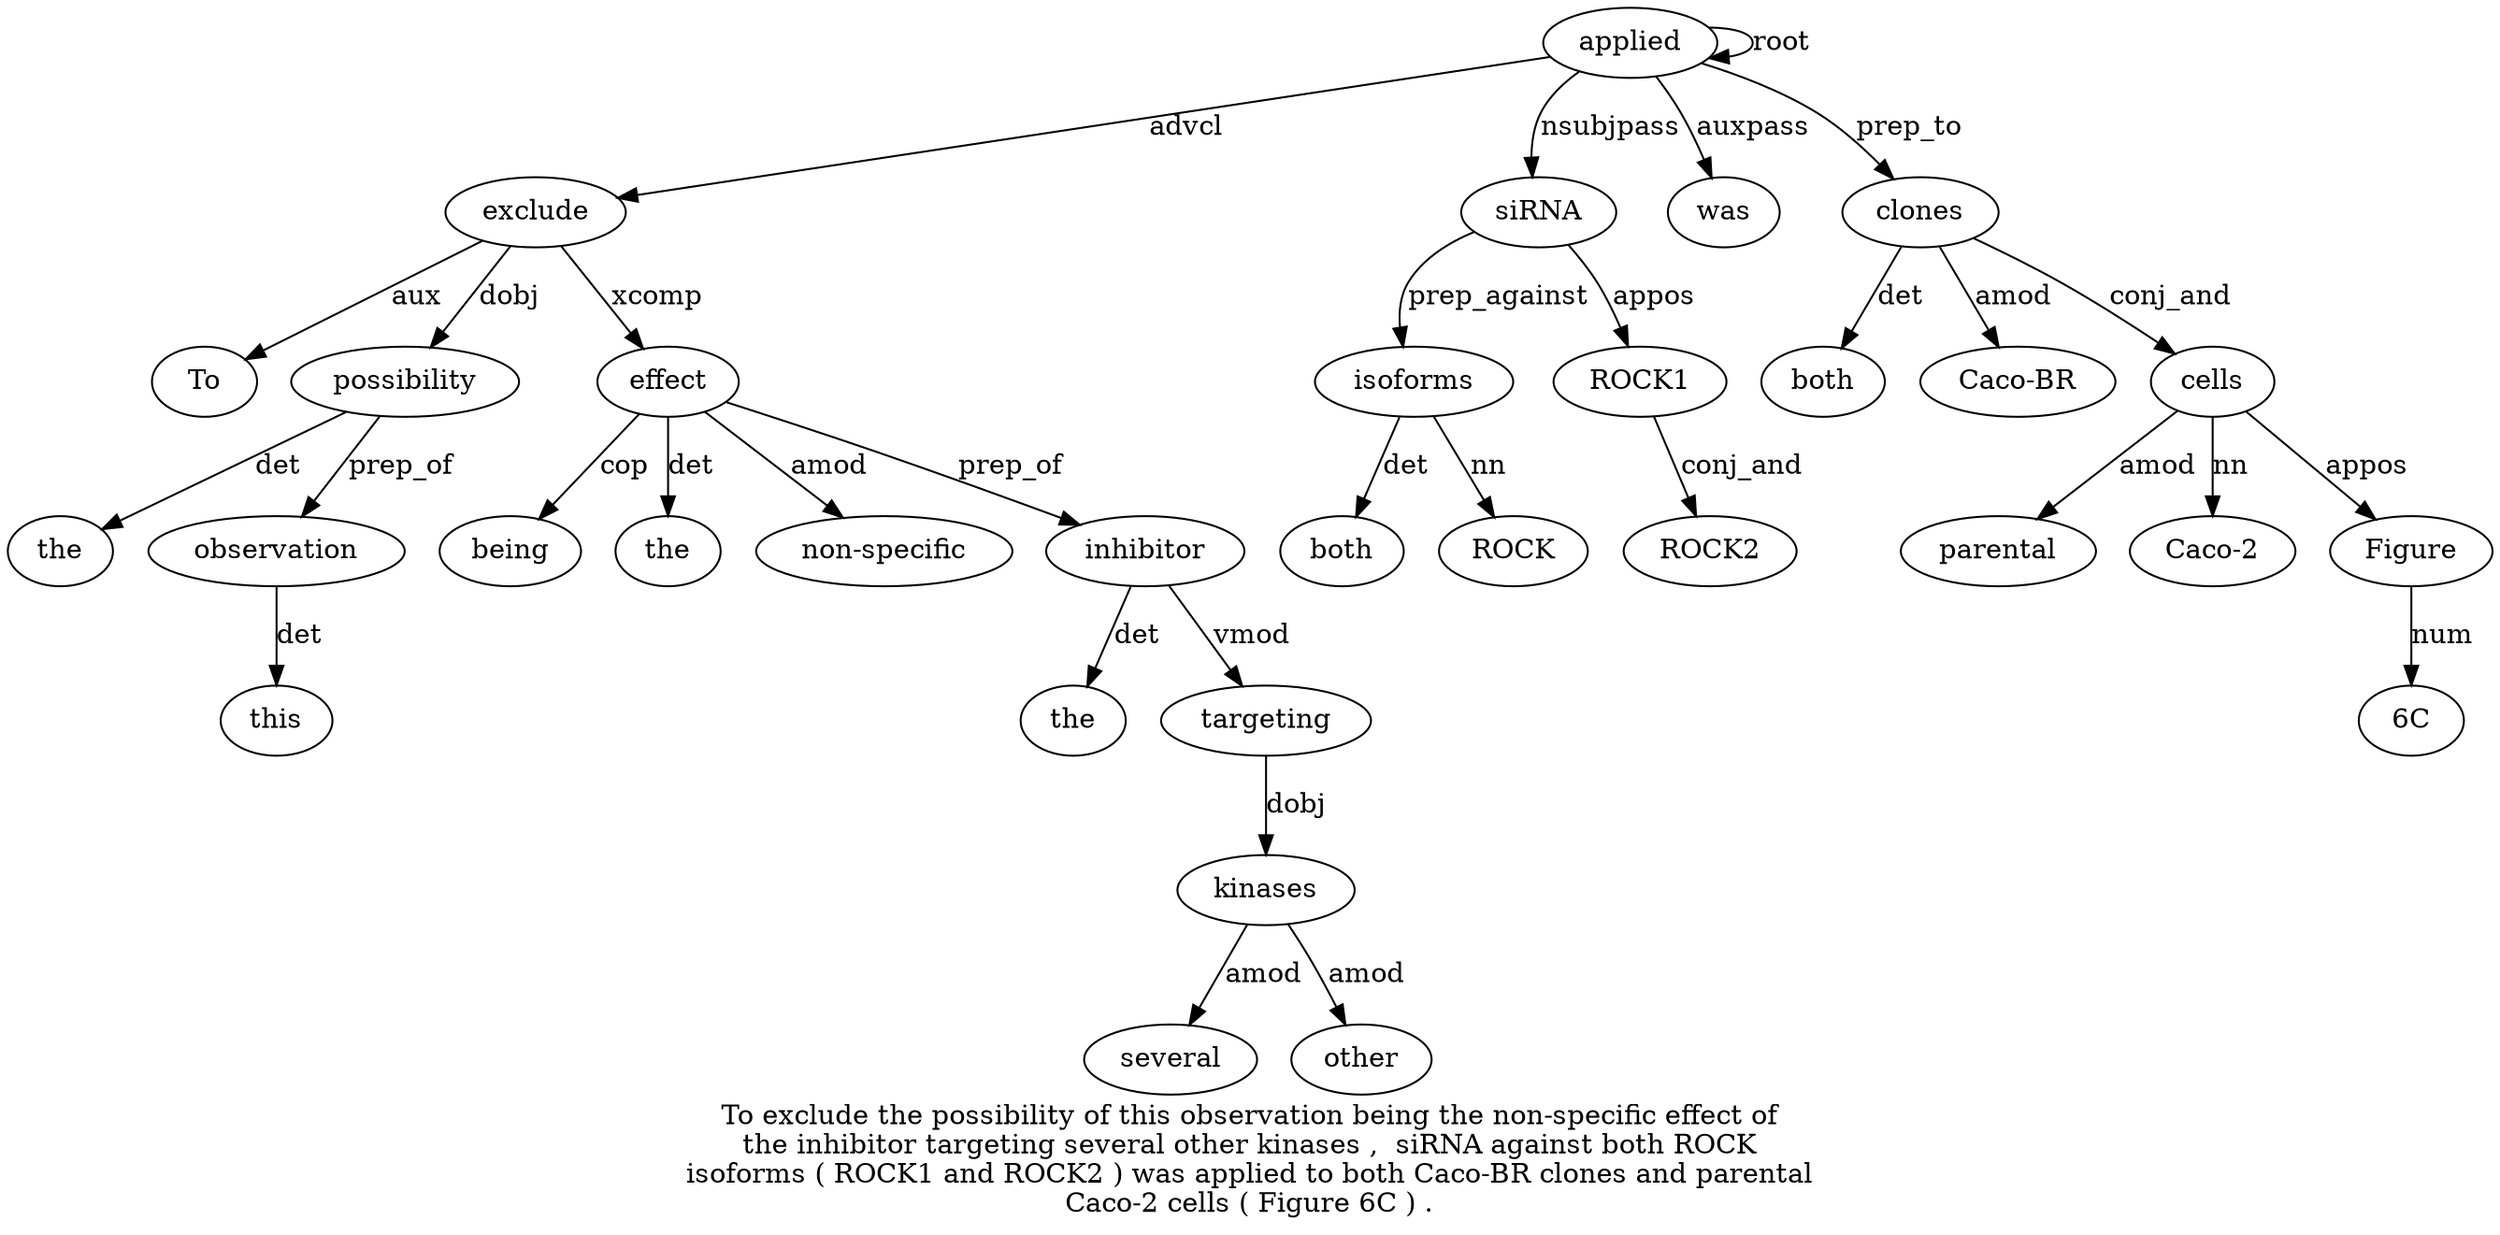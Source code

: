 digraph "To exclude the possibility of this observation being the non-specific effect of the inhibitor targeting several other kinases ,  siRNA against both ROCK isoforms ( ROCK1 and ROCK2 ) was applied to both Caco-BR clones and parental Caco-2 cells ( Figure 6C ) ." {
label="To exclude the possibility of this observation being the non-specific effect of
the inhibitor targeting several other kinases ,  siRNA against both ROCK
isoforms ( ROCK1 and ROCK2 ) was applied to both Caco-BR clones and parental
Caco-2 cells ( Figure 6C ) .";
exclude2 [style=filled, fillcolor=white, label=exclude];
To1 [style=filled, fillcolor=white, label=To];
exclude2 -> To1  [label=aux];
applied31 [style=filled, fillcolor=white, label=applied];
applied31 -> exclude2  [label=advcl];
possibility4 [style=filled, fillcolor=white, label=possibility];
the3 [style=filled, fillcolor=white, label=the];
possibility4 -> the3  [label=det];
exclude2 -> possibility4  [label=dobj];
observation7 [style=filled, fillcolor=white, label=observation];
this6 [style=filled, fillcolor=white, label=this];
observation7 -> this6  [label=det];
possibility4 -> observation7  [label=prep_of];
effect11 [style=filled, fillcolor=white, label=effect];
being8 [style=filled, fillcolor=white, label=being];
effect11 -> being8  [label=cop];
the9 [style=filled, fillcolor=white, label=the];
effect11 -> the9  [label=det];
"non-specific10" [style=filled, fillcolor=white, label="non-specific"];
effect11 -> "non-specific10"  [label=amod];
exclude2 -> effect11  [label=xcomp];
inhibitor14 [style=filled, fillcolor=white, label=inhibitor];
the13 [style=filled, fillcolor=white, label=the];
inhibitor14 -> the13  [label=det];
effect11 -> inhibitor14  [label=prep_of];
targeting15 [style=filled, fillcolor=white, label=targeting];
inhibitor14 -> targeting15  [label=vmod];
kinases18 [style=filled, fillcolor=white, label=kinases];
several16 [style=filled, fillcolor=white, label=several];
kinases18 -> several16  [label=amod];
other17 [style=filled, fillcolor=white, label=other];
kinases18 -> other17  [label=amod];
targeting15 -> kinases18  [label=dobj];
siRNA20 [style=filled, fillcolor=white, label=siRNA];
applied31 -> siRNA20  [label=nsubjpass];
isoforms24 [style=filled, fillcolor=white, label=isoforms];
both22 [style=filled, fillcolor=white, label=both];
isoforms24 -> both22  [label=det];
ROCK23 [style=filled, fillcolor=white, label=ROCK];
isoforms24 -> ROCK23  [label=nn];
siRNA20 -> isoforms24  [label=prep_against];
ROCK126 [style=filled, fillcolor=white, label=ROCK1];
siRNA20 -> ROCK126  [label=appos];
ROCK228 [style=filled, fillcolor=white, label=ROCK2];
ROCK126 -> ROCK228  [label=conj_and];
was30 [style=filled, fillcolor=white, label=was];
applied31 -> was30  [label=auxpass];
applied31 -> applied31  [label=root];
clones35 [style=filled, fillcolor=white, label=clones];
both33 [style=filled, fillcolor=white, label=both];
clones35 -> both33  [label=det];
"Caco-BR34" [style=filled, fillcolor=white, label="Caco-BR"];
clones35 -> "Caco-BR34"  [label=amod];
applied31 -> clones35  [label=prep_to];
cells39 [style=filled, fillcolor=white, label=cells];
parental37 [style=filled, fillcolor=white, label=parental];
cells39 -> parental37  [label=amod];
"Caco-238" [style=filled, fillcolor=white, label="Caco-2"];
cells39 -> "Caco-238"  [label=nn];
clones35 -> cells39  [label=conj_and];
Figure41 [style=filled, fillcolor=white, label=Figure];
cells39 -> Figure41  [label=appos];
"6C42" [style=filled, fillcolor=white, label="6C"];
Figure41 -> "6C42"  [label=num];
}
